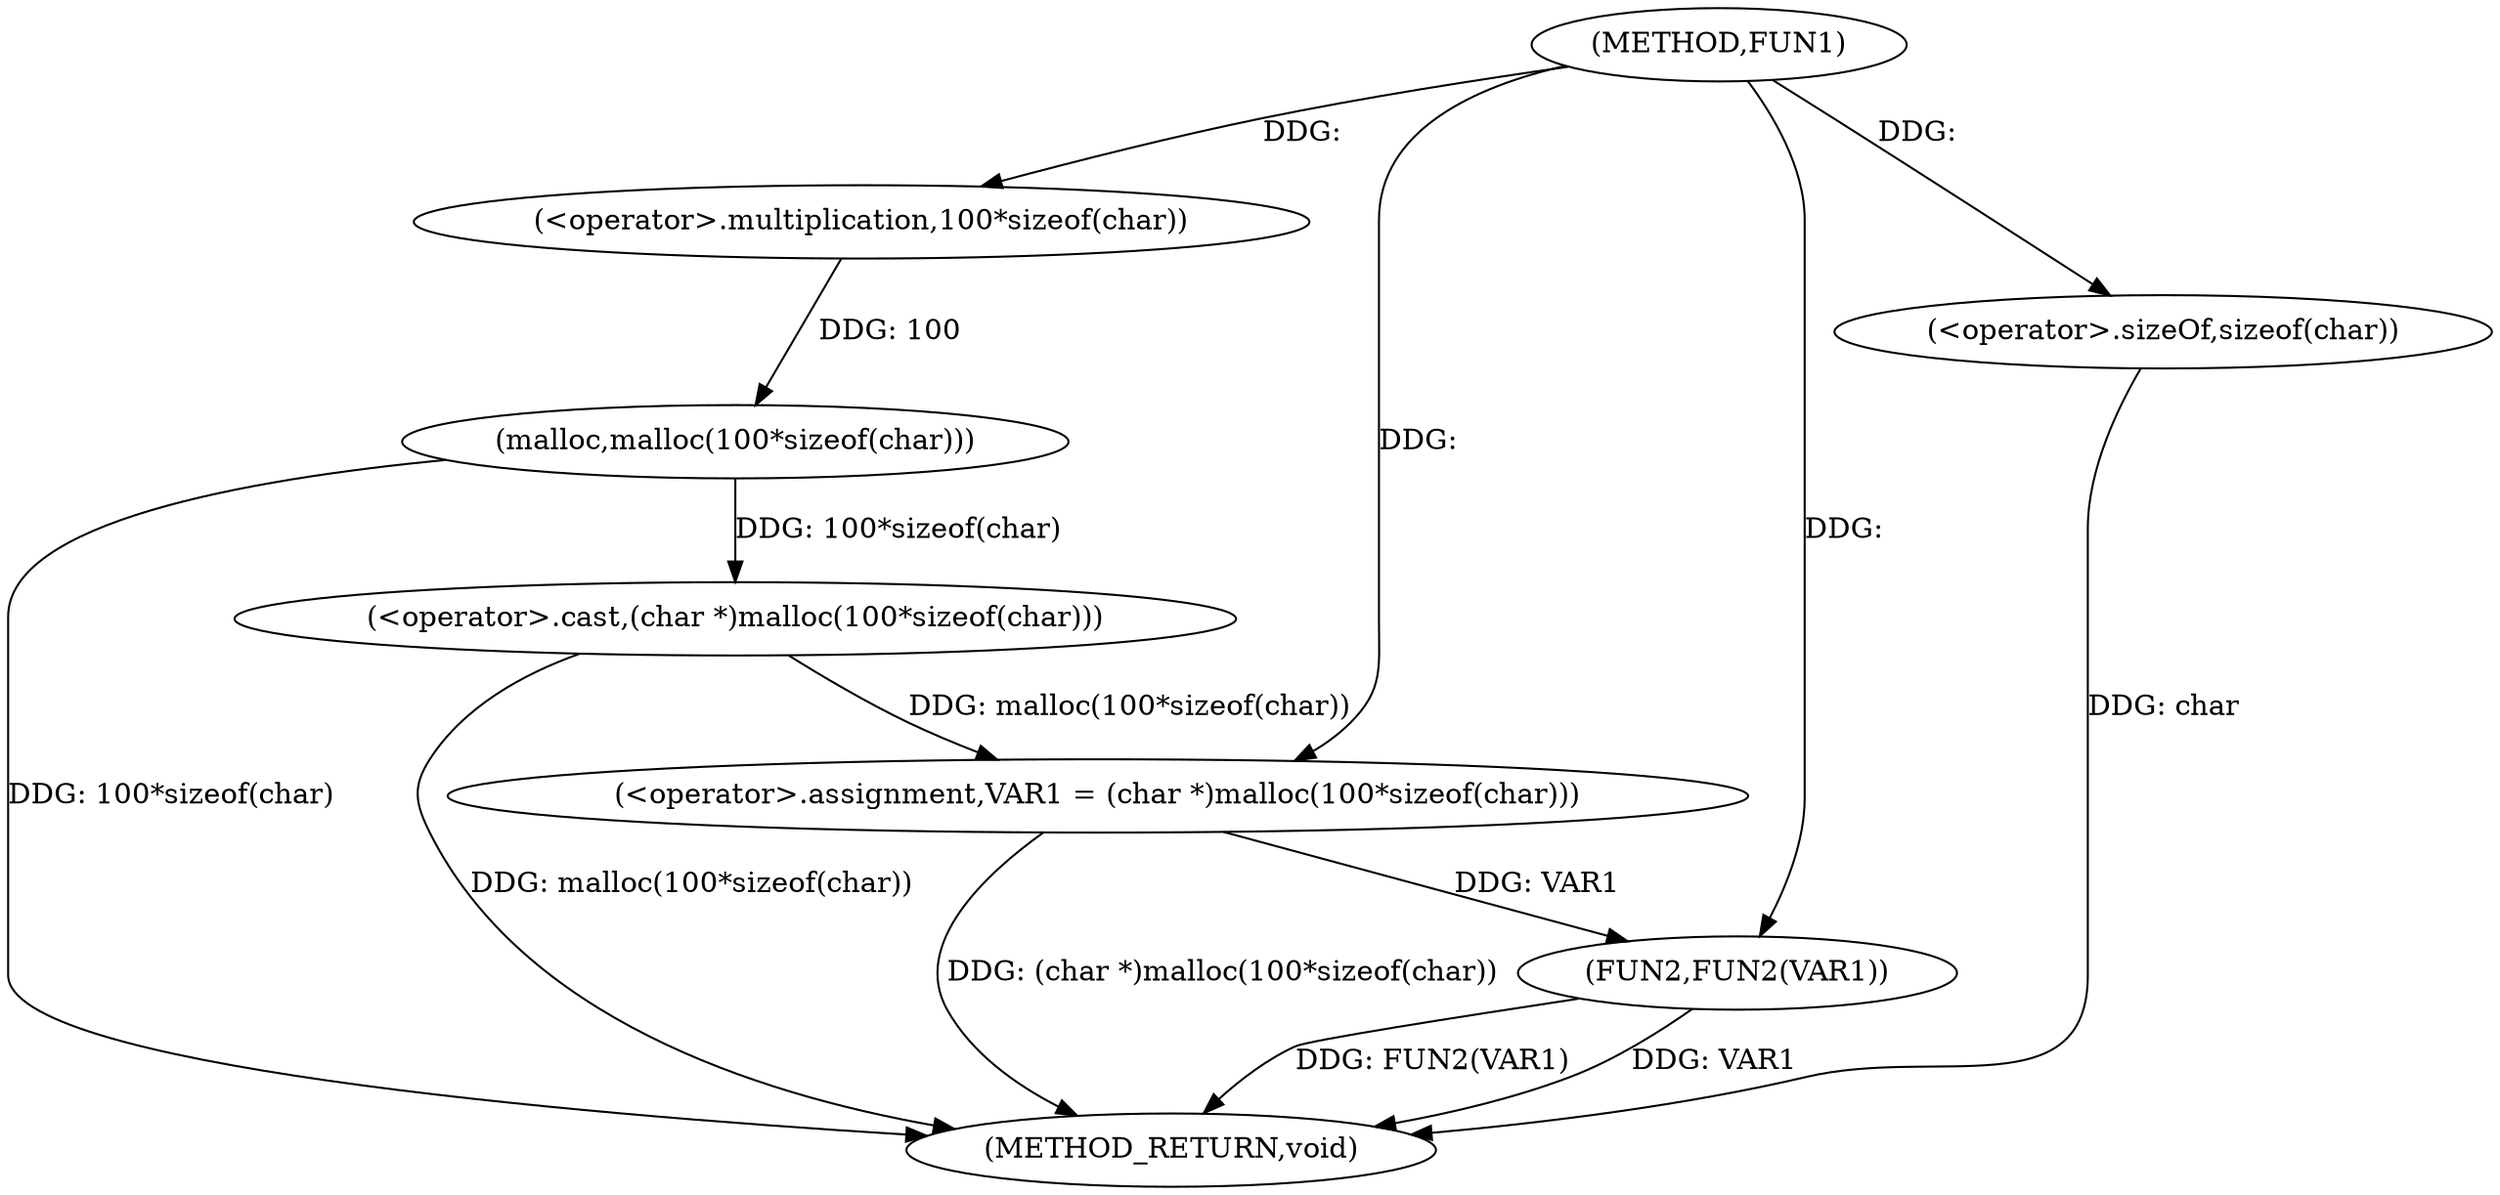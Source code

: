 digraph FUN1 {  
"1000100" [label = "(METHOD,FUN1)" ]
"1000114" [label = "(METHOD_RETURN,void)" ]
"1000103" [label = "(<operator>.assignment,VAR1 = (char *)malloc(100*sizeof(char)))" ]
"1000105" [label = "(<operator>.cast,(char *)malloc(100*sizeof(char)))" ]
"1000107" [label = "(malloc,malloc(100*sizeof(char)))" ]
"1000108" [label = "(<operator>.multiplication,100*sizeof(char))" ]
"1000110" [label = "(<operator>.sizeOf,sizeof(char))" ]
"1000112" [label = "(FUN2,FUN2(VAR1))" ]
  "1000107" -> "1000114"  [ label = "DDG: 100*sizeof(char)"] 
  "1000105" -> "1000114"  [ label = "DDG: malloc(100*sizeof(char))"] 
  "1000103" -> "1000114"  [ label = "DDG: (char *)malloc(100*sizeof(char))"] 
  "1000112" -> "1000114"  [ label = "DDG: FUN2(VAR1)"] 
  "1000110" -> "1000114"  [ label = "DDG: char"] 
  "1000112" -> "1000114"  [ label = "DDG: VAR1"] 
  "1000105" -> "1000103"  [ label = "DDG: malloc(100*sizeof(char))"] 
  "1000100" -> "1000103"  [ label = "DDG: "] 
  "1000107" -> "1000105"  [ label = "DDG: 100*sizeof(char)"] 
  "1000108" -> "1000107"  [ label = "DDG: 100"] 
  "1000100" -> "1000108"  [ label = "DDG: "] 
  "1000100" -> "1000110"  [ label = "DDG: "] 
  "1000103" -> "1000112"  [ label = "DDG: VAR1"] 
  "1000100" -> "1000112"  [ label = "DDG: "] 
}
